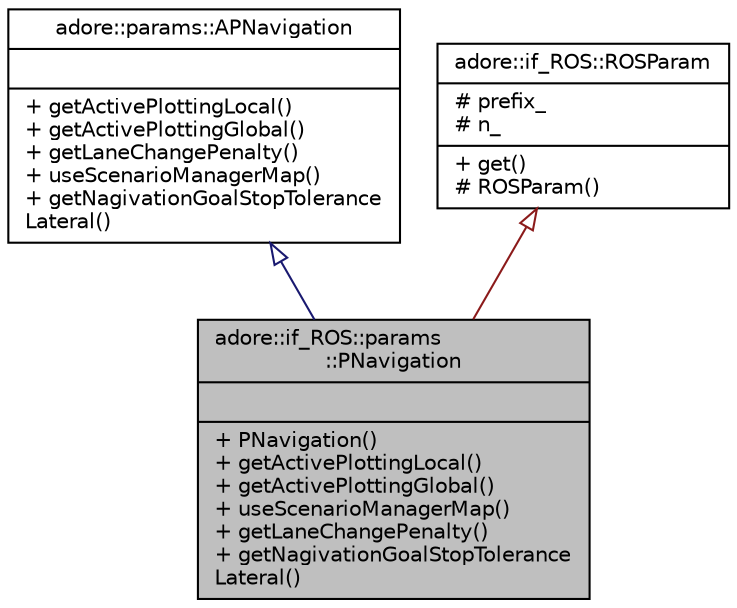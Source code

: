 digraph "adore::if_ROS::params::PNavigation"
{
 // LATEX_PDF_SIZE
  edge [fontname="Helvetica",fontsize="10",labelfontname="Helvetica",labelfontsize="10"];
  node [fontname="Helvetica",fontsize="10",shape=record];
  Node1 [label="{adore::if_ROS::params\l::PNavigation\n||+ PNavigation()\l+ getActivePlottingLocal()\l+ getActivePlottingGlobal()\l+ useScenarioManagerMap()\l+ getLaneChangePenalty()\l+ getNagivationGoalStopTolerance\lLateral()\l}",height=0.2,width=0.4,color="black", fillcolor="grey75", style="filled", fontcolor="black",tooltip=" "];
  Node2 -> Node1 [dir="back",color="midnightblue",fontsize="10",style="solid",arrowtail="onormal",fontname="Helvetica"];
  Node2 [label="{adore::params::APNavigation\n||+ getActivePlottingLocal()\l+ getActivePlottingGlobal()\l+ getLaneChangePenalty()\l+ useScenarioManagerMap()\l+ getNagivationGoalStopTolerance\lLateral()\l}",height=0.2,width=0.4,color="black", fillcolor="white", style="filled",URL="$classadore_1_1params_1_1APNavigation.html",tooltip="abstract class containing parameters which configure navigation behaviour"];
  Node3 -> Node1 [dir="back",color="firebrick4",fontsize="10",style="solid",arrowtail="onormal",fontname="Helvetica"];
  Node3 [label="{adore::if_ROS::ROSParam\n|# prefix_\l# n_\l|+ get()\l# ROSParam()\l}",height=0.2,width=0.4,color="black", fillcolor="white", style="filled",URL="$classadore_1_1if__ROS_1_1ROSParam.html",tooltip=" "];
}
